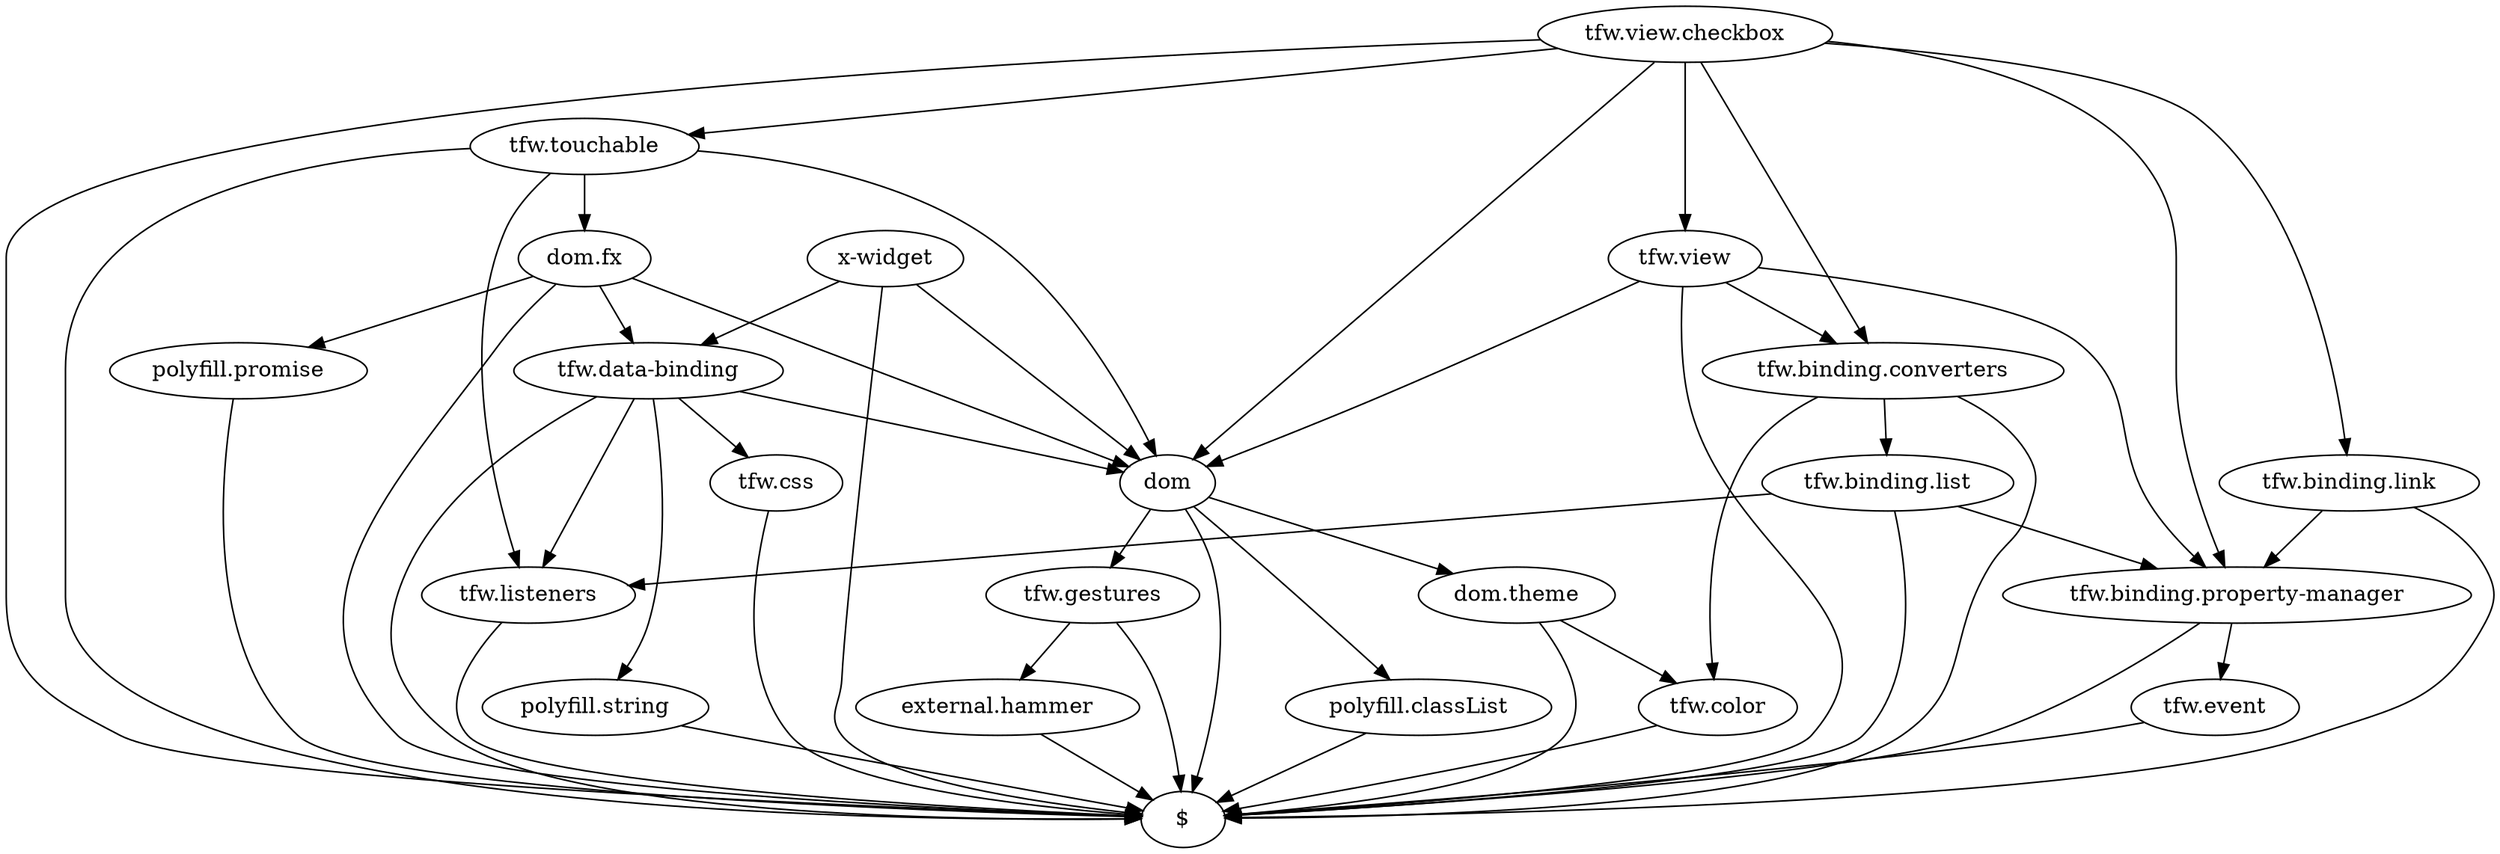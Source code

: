 digraph dependencies {
    "tfw.view.checkbox" -> "$"

    "tfw.view.checkbox" -> "tfw.binding.property-manager"

    "tfw.view.checkbox" -> "tfw.touchable"

    "tfw.view.checkbox" -> "dom"

    "tfw.view.checkbox" -> "tfw.view"

    "tfw.view.checkbox" -> "tfw.binding.link"

    "tfw.view.checkbox" -> "tfw.binding.converters"
    "tfw.binding.converters" -> "$"

    "tfw.binding.converters" -> "tfw.binding.list"

    "tfw.binding.converters" -> "tfw.color"
    "tfw.color" -> "$"
    "tfw.binding.list" -> "$"

    "tfw.binding.list" -> "tfw.binding.property-manager"

    "tfw.binding.list" -> "tfw.listeners"
    "tfw.listeners" -> "$"
    "tfw.binding.property-manager" -> "$"

    "tfw.binding.property-manager" -> "tfw.event"
    "tfw.event" -> "$"
    "tfw.binding.link" -> "$"

    "tfw.binding.link" -> "tfw.binding.property-manager"
    "tfw.view" -> "$"

    "tfw.view" -> "dom"

    "tfw.view" -> "tfw.binding.property-manager"

    "tfw.view" -> "tfw.binding.converters"
    "dom" -> "$"

    "dom" -> "polyfill.classList"

    "dom" -> "dom.theme"

    "dom" -> "tfw.gestures"
    "tfw.gestures" -> "$"

    "tfw.gestures" -> "external.hammer"
    "external.hammer" -> "$"
    "dom.theme" -> "$"

    "dom.theme" -> "tfw.color"
    "polyfill.classList" -> "$"
    "tfw.touchable" -> "$"

    "tfw.touchable" -> "dom"

    "tfw.touchable" -> "dom.fx"

    "tfw.touchable" -> "tfw.listeners"
    "dom.fx" -> "$"

    "dom.fx" -> "polyfill.promise"

    "dom.fx" -> "dom"

    "dom.fx" -> "tfw.data-binding"
    "tfw.data-binding" -> "$"

    "tfw.data-binding" -> "polyfill.string"

    "tfw.data-binding" -> "dom"

    "tfw.data-binding" -> "tfw.css"

    "tfw.data-binding" -> "tfw.listeners"
    "tfw.css" -> "$"
    "polyfill.string" -> "$"
    "polyfill.promise" -> "$"
    "x-widget" -> "$"

    "x-widget" -> "dom"

    "x-widget" -> "tfw.data-binding"

}